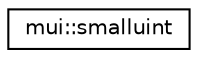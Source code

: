digraph "Graphical Class Hierarchy"
{
 // LATEX_PDF_SIZE
  edge [fontname="Helvetica",fontsize="10",labelfontname="Helvetica",labelfontsize="10"];
  node [fontname="Helvetica",fontsize="10",shape=record];
  rankdir="LR";
  Node0 [label="mui::smalluint",height=0.2,width=0.4,color="black", fillcolor="white", style="filled",URL="$structmui_1_1smalluint.html",tooltip=" "];
}
